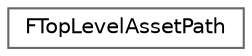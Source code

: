 digraph "Graphical Class Hierarchy"
{
 // INTERACTIVE_SVG=YES
 // LATEX_PDF_SIZE
  bgcolor="transparent";
  edge [fontname=Helvetica,fontsize=10,labelfontname=Helvetica,labelfontsize=10];
  node [fontname=Helvetica,fontsize=10,shape=box,height=0.2,width=0.4];
  rankdir="LR";
  Node0 [id="Node000000",label="FTopLevelAssetPath",height=0.2,width=0.4,color="grey40", fillcolor="white", style="filled",URL="$d7/d36/structFTopLevelAssetPath.html",tooltip=" "];
}
